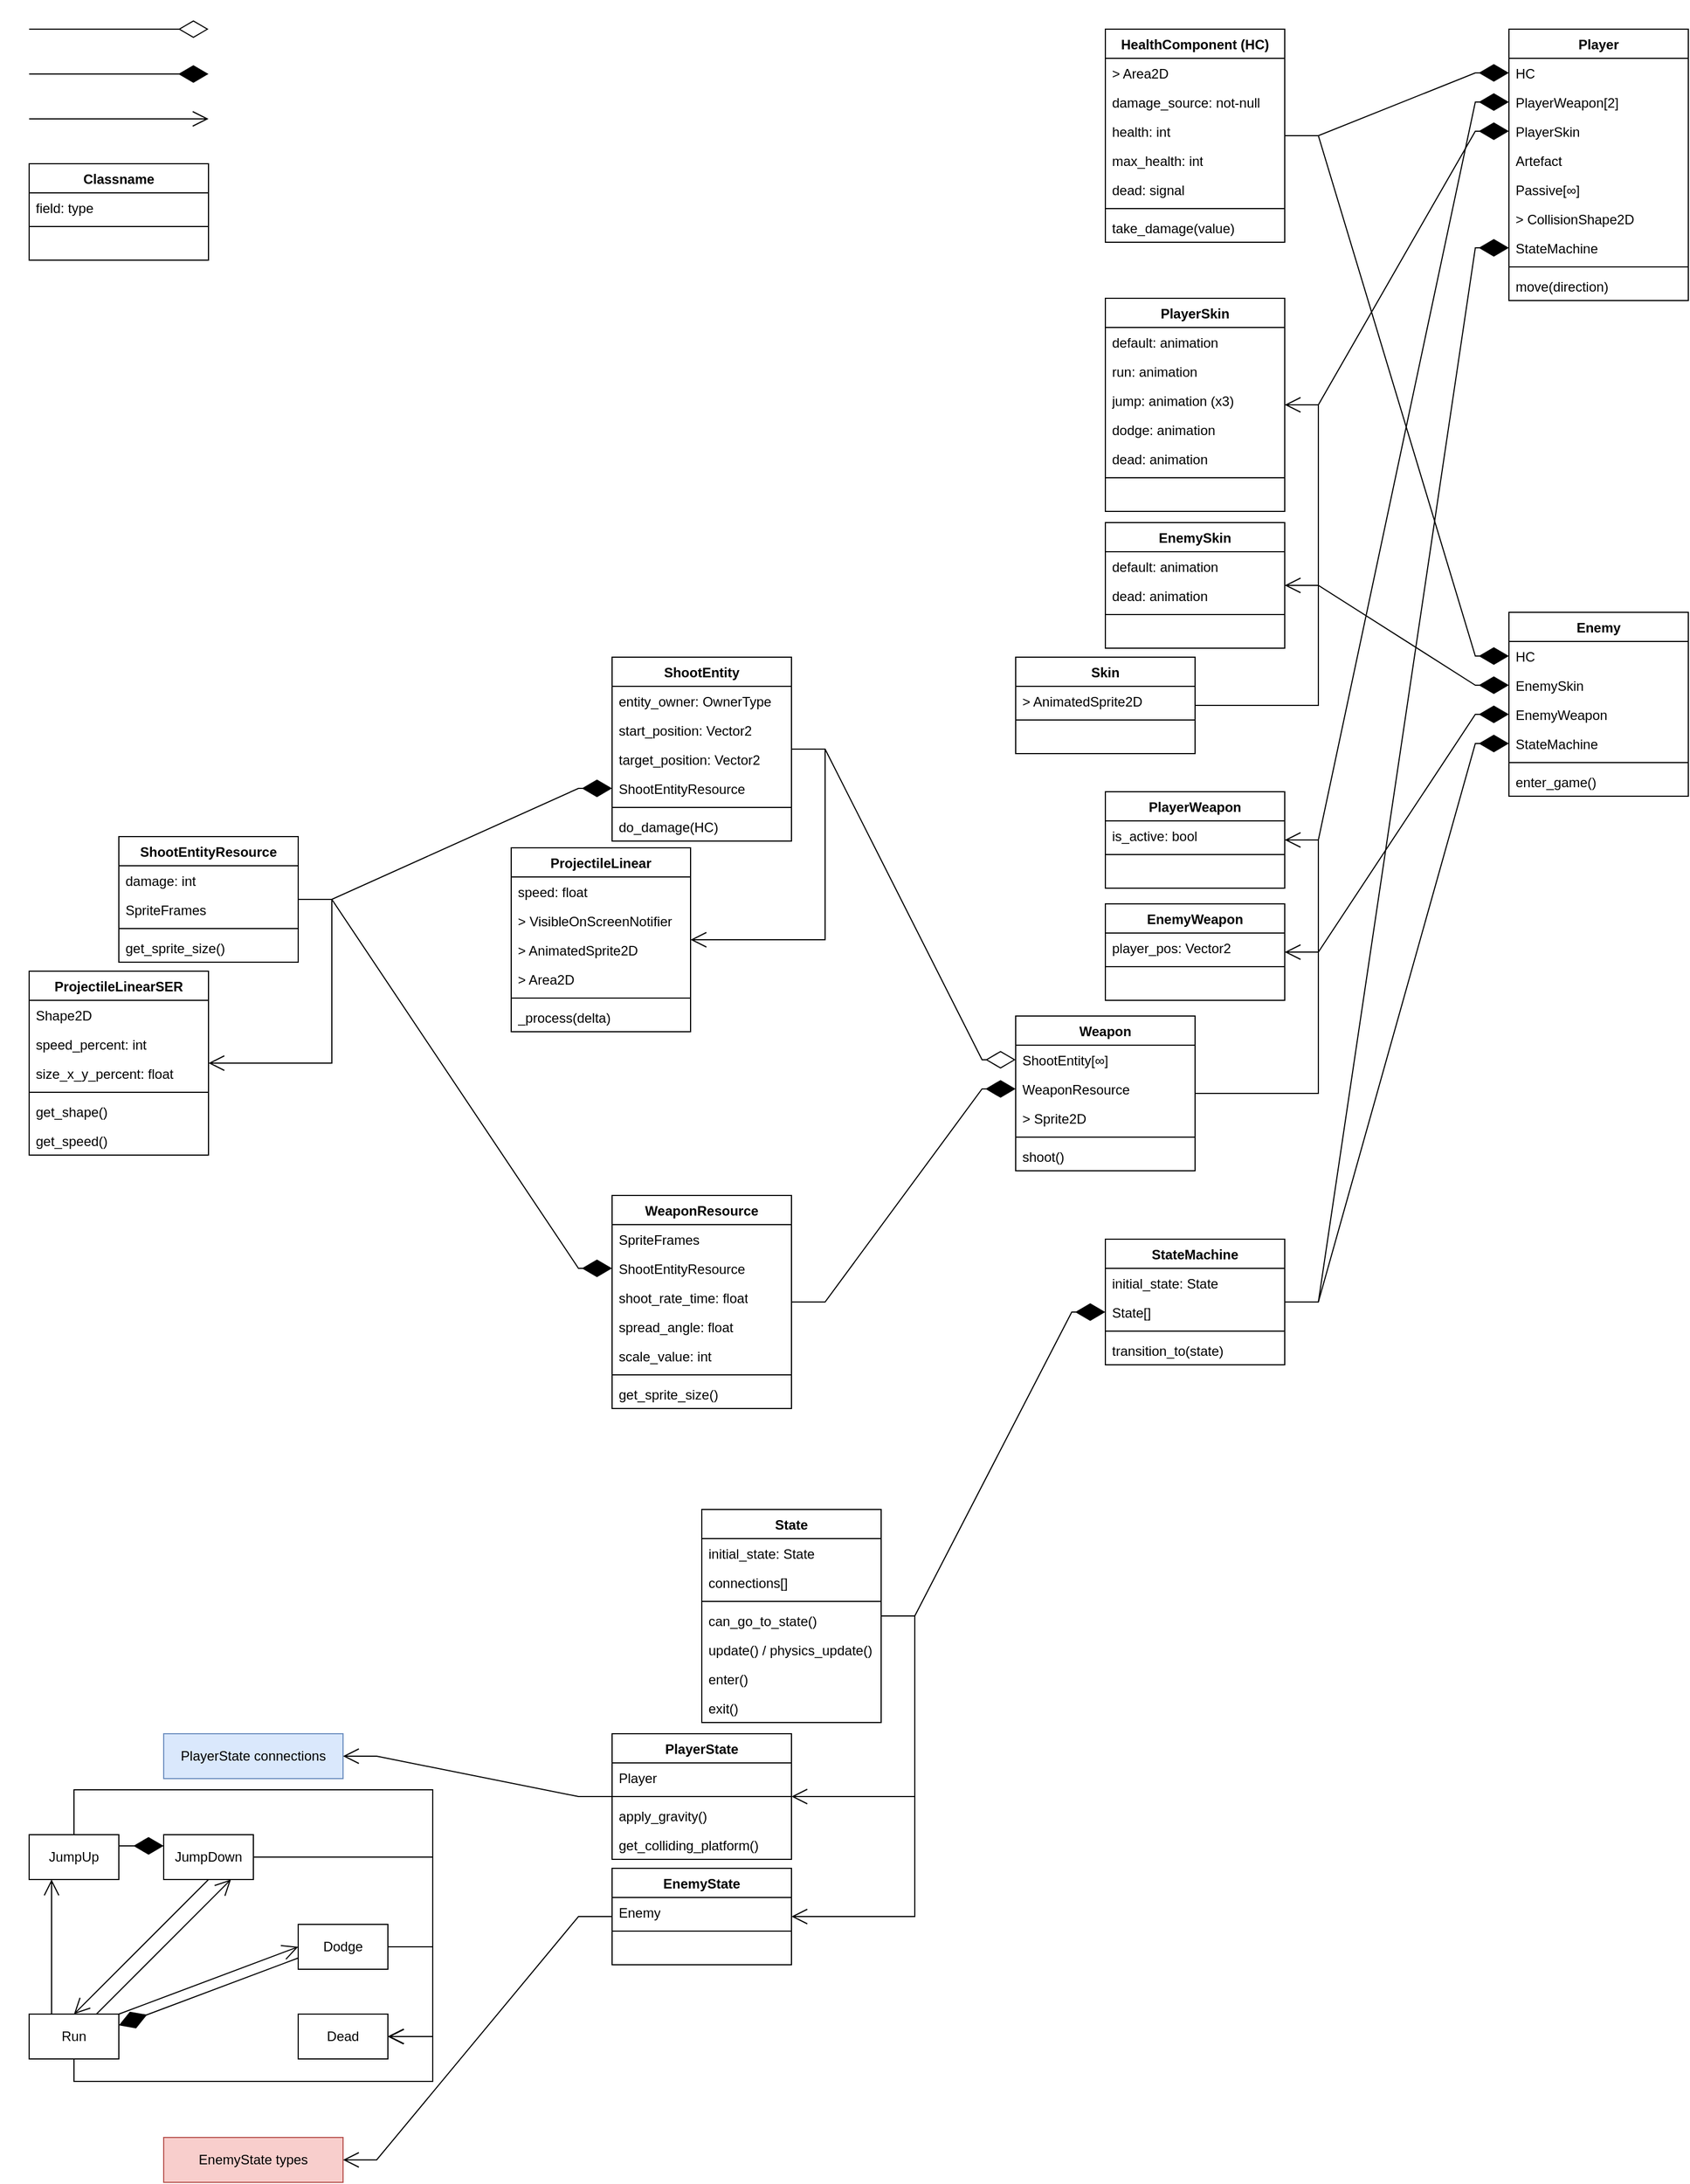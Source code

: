 <mxfile version="21.2.8" type="device">
  <diagram id="C5RBs43oDa-KdzZeNtuy" name="Page-1">
    <mxGraphModel dx="1500" dy="899" grid="1" gridSize="10" guides="1" tooltips="1" connect="1" arrows="1" fold="1" page="1" pageScale="1" pageWidth="2000" pageHeight="3000" background="none" math="0" shadow="0">
      <root>
        <mxCell id="WIyWlLk6GJQsqaUBKTNV-0" />
        <mxCell id="WIyWlLk6GJQsqaUBKTNV-1" parent="WIyWlLk6GJQsqaUBKTNV-0" />
        <mxCell id="VD52nFYe5I3vlR9p5LBa-3" value="" style="endArrow=diamondThin;endFill=0;endSize=24;html=1;rounded=0;edgeStyle=entityRelationEdgeStyle;" parent="WIyWlLk6GJQsqaUBKTNV-1" edge="1">
          <mxGeometry width="160" relative="1" as="geometry">
            <mxPoint x="40" y="40" as="sourcePoint" />
            <mxPoint x="200" y="40" as="targetPoint" />
          </mxGeometry>
        </mxCell>
        <mxCell id="VD52nFYe5I3vlR9p5LBa-4" value="" style="endArrow=diamondThin;endFill=1;endSize=24;html=1;rounded=0;edgeStyle=entityRelationEdgeStyle;" parent="WIyWlLk6GJQsqaUBKTNV-1" edge="1">
          <mxGeometry width="160" relative="1" as="geometry">
            <mxPoint x="40" y="80" as="sourcePoint" />
            <mxPoint x="200" y="80" as="targetPoint" />
          </mxGeometry>
        </mxCell>
        <mxCell id="VD52nFYe5I3vlR9p5LBa-8" value="Classname" style="swimlane;fontStyle=1;align=center;verticalAlign=top;childLayout=stackLayout;horizontal=1;startSize=26;horizontalStack=0;resizeParent=1;resizeParentMax=0;resizeLast=0;collapsible=1;marginBottom=0;whiteSpace=wrap;html=1;" parent="WIyWlLk6GJQsqaUBKTNV-1" vertex="1">
          <mxGeometry x="40" y="160" width="160" height="86" as="geometry">
            <mxRectangle x="40" y="160" width="100" height="30" as="alternateBounds" />
          </mxGeometry>
        </mxCell>
        <mxCell id="VD52nFYe5I3vlR9p5LBa-9" value="field: type" style="text;strokeColor=none;fillColor=none;align=left;verticalAlign=top;spacingLeft=4;spacingRight=4;overflow=hidden;rotatable=0;points=[[0,0.5],[1,0.5]];portConstraint=eastwest;whiteSpace=wrap;html=1;" parent="VD52nFYe5I3vlR9p5LBa-8" vertex="1">
          <mxGeometry y="26" width="160" height="26" as="geometry" />
        </mxCell>
        <mxCell id="VD52nFYe5I3vlR9p5LBa-10" value="" style="line;strokeWidth=1;fillColor=none;align=left;verticalAlign=middle;spacingTop=-1;spacingLeft=3;spacingRight=3;rotatable=0;labelPosition=right;points=[];portConstraint=eastwest;strokeColor=inherit;" parent="VD52nFYe5I3vlR9p5LBa-8" vertex="1">
          <mxGeometry y="52" width="160" height="8" as="geometry" />
        </mxCell>
        <mxCell id="VD52nFYe5I3vlR9p5LBa-11" value="&amp;nbsp;" style="text;strokeColor=none;fillColor=none;align=left;verticalAlign=top;spacingLeft=4;spacingRight=4;overflow=hidden;rotatable=0;points=[[0,0.5],[1,0.5]];portConstraint=eastwest;whiteSpace=wrap;html=1;" parent="VD52nFYe5I3vlR9p5LBa-8" vertex="1">
          <mxGeometry y="60" width="160" height="26" as="geometry" />
        </mxCell>
        <mxCell id="VD52nFYe5I3vlR9p5LBa-13" value="Weapon" style="swimlane;fontStyle=1;align=center;verticalAlign=top;childLayout=stackLayout;horizontal=1;startSize=26;horizontalStack=0;resizeParent=1;resizeParentMax=0;resizeLast=0;collapsible=1;marginBottom=0;whiteSpace=wrap;html=1;" parent="WIyWlLk6GJQsqaUBKTNV-1" vertex="1">
          <mxGeometry x="920" y="920" width="160" height="138" as="geometry">
            <mxRectangle x="40" y="160" width="100" height="30" as="alternateBounds" />
          </mxGeometry>
        </mxCell>
        <mxCell id="VD52nFYe5I3vlR9p5LBa-39" value="ShootEntity[∞]" style="text;strokeColor=none;fillColor=none;align=left;verticalAlign=top;spacingLeft=4;spacingRight=4;overflow=hidden;rotatable=0;points=[[0,0.5],[1,0.5]];portConstraint=eastwest;whiteSpace=wrap;html=1;" parent="VD52nFYe5I3vlR9p5LBa-13" vertex="1">
          <mxGeometry y="26" width="160" height="26" as="geometry" />
        </mxCell>
        <mxCell id="oSHONn_xp03-glR8O28O-10" value="WeaponResource" style="text;strokeColor=none;fillColor=none;align=left;verticalAlign=top;spacingLeft=4;spacingRight=4;overflow=hidden;rotatable=0;points=[[0,0.5],[1,0.5]];portConstraint=eastwest;whiteSpace=wrap;html=1;" parent="VD52nFYe5I3vlR9p5LBa-13" vertex="1">
          <mxGeometry y="52" width="160" height="26" as="geometry" />
        </mxCell>
        <mxCell id="oSHONn_xp03-glR8O28O-2" value="&amp;gt; Sprite2D" style="text;strokeColor=none;fillColor=none;align=left;verticalAlign=top;spacingLeft=4;spacingRight=4;overflow=hidden;rotatable=0;points=[[0,0.5],[1,0.5]];portConstraint=eastwest;whiteSpace=wrap;html=1;" parent="VD52nFYe5I3vlR9p5LBa-13" vertex="1">
          <mxGeometry y="78" width="160" height="26" as="geometry" />
        </mxCell>
        <mxCell id="VD52nFYe5I3vlR9p5LBa-15" value="" style="line;strokeWidth=1;fillColor=none;align=left;verticalAlign=middle;spacingTop=-1;spacingLeft=3;spacingRight=3;rotatable=0;labelPosition=right;points=[];portConstraint=eastwest;strokeColor=inherit;" parent="VD52nFYe5I3vlR9p5LBa-13" vertex="1">
          <mxGeometry y="104" width="160" height="8" as="geometry" />
        </mxCell>
        <mxCell id="VD52nFYe5I3vlR9p5LBa-16" value="shoot()" style="text;strokeColor=none;fillColor=none;align=left;verticalAlign=top;spacingLeft=4;spacingRight=4;overflow=hidden;rotatable=0;points=[[0,0.5],[1,0.5]];portConstraint=eastwest;whiteSpace=wrap;html=1;" parent="VD52nFYe5I3vlR9p5LBa-13" vertex="1">
          <mxGeometry y="112" width="160" height="26" as="geometry" />
        </mxCell>
        <mxCell id="VD52nFYe5I3vlR9p5LBa-17" value="Player" style="swimlane;fontStyle=1;align=center;verticalAlign=top;childLayout=stackLayout;horizontal=1;startSize=26;horizontalStack=0;resizeParent=1;resizeParentMax=0;resizeLast=0;collapsible=1;marginBottom=0;whiteSpace=wrap;html=1;" parent="WIyWlLk6GJQsqaUBKTNV-1" vertex="1">
          <mxGeometry x="1360" y="40" width="160" height="242" as="geometry">
            <mxRectangle x="40" y="160" width="100" height="30" as="alternateBounds" />
          </mxGeometry>
        </mxCell>
        <mxCell id="VD52nFYe5I3vlR9p5LBa-25" value="HC" style="text;align=left;verticalAlign=top;spacingLeft=4;spacingRight=4;overflow=hidden;rotatable=0;points=[[0,0.5],[1,0.5]];portConstraint=eastwest;" parent="VD52nFYe5I3vlR9p5LBa-17" vertex="1">
          <mxGeometry y="26" width="160" height="26" as="geometry" />
        </mxCell>
        <mxCell id="VD52nFYe5I3vlR9p5LBa-26" value="PlayerWeapon[2]" style="text;align=left;verticalAlign=top;spacingLeft=4;spacingRight=4;overflow=hidden;rotatable=0;points=[[0,0.5],[1,0.5]];portConstraint=eastwest;rounded=0;shadow=0;html=0;" parent="VD52nFYe5I3vlR9p5LBa-17" vertex="1">
          <mxGeometry y="52" width="160" height="26" as="geometry" />
        </mxCell>
        <mxCell id="VD52nFYe5I3vlR9p5LBa-40" value="PlayerSkin" style="text;align=left;verticalAlign=top;spacingLeft=4;spacingRight=4;overflow=hidden;rotatable=0;points=[[0,0.5],[1,0.5]];portConstraint=eastwest;rounded=0;shadow=0;html=0;" parent="VD52nFYe5I3vlR9p5LBa-17" vertex="1">
          <mxGeometry y="78" width="160" height="26" as="geometry" />
        </mxCell>
        <mxCell id="VD52nFYe5I3vlR9p5LBa-27" value="Artefact" style="text;align=left;verticalAlign=top;spacingLeft=4;spacingRight=4;overflow=hidden;rotatable=0;points=[[0,0.5],[1,0.5]];portConstraint=eastwest;rounded=0;shadow=0;html=0;" parent="VD52nFYe5I3vlR9p5LBa-17" vertex="1">
          <mxGeometry y="104" width="160" height="26" as="geometry" />
        </mxCell>
        <mxCell id="VD52nFYe5I3vlR9p5LBa-28" value="Passive[∞]" style="text;align=left;verticalAlign=top;spacingLeft=4;spacingRight=4;overflow=hidden;rotatable=0;points=[[0,0.5],[1,0.5]];portConstraint=eastwest;rounded=0;shadow=0;html=0;" parent="VD52nFYe5I3vlR9p5LBa-17" vertex="1">
          <mxGeometry y="130" width="160" height="26" as="geometry" />
        </mxCell>
        <mxCell id="kXJuFVU_EweGHnO-BuK2-26" value="&gt; CollisionShape2D" style="text;align=left;verticalAlign=top;spacingLeft=4;spacingRight=4;overflow=hidden;rotatable=0;points=[[0,0.5],[1,0.5]];portConstraint=eastwest;rounded=0;shadow=0;html=0;" parent="VD52nFYe5I3vlR9p5LBa-17" vertex="1">
          <mxGeometry y="156" width="160" height="26" as="geometry" />
        </mxCell>
        <mxCell id="FFvrLtfA2ml4wFldOVE6-37" value="StateMachine" style="text;align=left;verticalAlign=top;spacingLeft=4;spacingRight=4;overflow=hidden;rotatable=0;points=[[0,0.5],[1,0.5]];portConstraint=eastwest;rounded=0;shadow=0;html=0;" vertex="1" parent="VD52nFYe5I3vlR9p5LBa-17">
          <mxGeometry y="182" width="160" height="26" as="geometry" />
        </mxCell>
        <mxCell id="VD52nFYe5I3vlR9p5LBa-19" value="" style="line;strokeWidth=1;fillColor=none;align=left;verticalAlign=middle;spacingTop=-1;spacingLeft=3;spacingRight=3;rotatable=0;labelPosition=right;points=[];portConstraint=eastwest;strokeColor=inherit;" parent="VD52nFYe5I3vlR9p5LBa-17" vertex="1">
          <mxGeometry y="208" width="160" height="8" as="geometry" />
        </mxCell>
        <mxCell id="VD52nFYe5I3vlR9p5LBa-20" value="move(direction)" style="text;strokeColor=none;fillColor=none;align=left;verticalAlign=top;spacingLeft=4;spacingRight=4;overflow=hidden;rotatable=0;points=[[0,0.5],[1,0.5]];portConstraint=eastwest;whiteSpace=wrap;html=1;" parent="VD52nFYe5I3vlR9p5LBa-17" vertex="1">
          <mxGeometry y="216" width="160" height="26" as="geometry" />
        </mxCell>
        <mxCell id="VD52nFYe5I3vlR9p5LBa-32" value="HealthComponent (HC)" style="swimlane;fontStyle=1;align=center;verticalAlign=top;childLayout=stackLayout;horizontal=1;startSize=26;horizontalStack=0;resizeParent=1;resizeParentMax=0;resizeLast=0;collapsible=1;marginBottom=0;whiteSpace=wrap;html=1;" parent="WIyWlLk6GJQsqaUBKTNV-1" vertex="1">
          <mxGeometry x="1000" y="40" width="160" height="190" as="geometry">
            <mxRectangle x="40" y="160" width="100" height="30" as="alternateBounds" />
          </mxGeometry>
        </mxCell>
        <mxCell id="VD52nFYe5I3vlR9p5LBa-33" value="&amp;gt; Area2D" style="text;strokeColor=none;fillColor=none;align=left;verticalAlign=top;spacingLeft=4;spacingRight=4;overflow=hidden;rotatable=0;points=[[0,0.5],[1,0.5]];portConstraint=eastwest;whiteSpace=wrap;html=1;" parent="VD52nFYe5I3vlR9p5LBa-32" vertex="1">
          <mxGeometry y="26" width="160" height="26" as="geometry" />
        </mxCell>
        <mxCell id="VD52nFYe5I3vlR9p5LBa-41" value="damage_source: not-null" style="text;strokeColor=none;fillColor=none;align=left;verticalAlign=top;spacingLeft=4;spacingRight=4;overflow=hidden;rotatable=0;points=[[0,0.5],[1,0.5]];portConstraint=eastwest;whiteSpace=wrap;html=1;" parent="VD52nFYe5I3vlR9p5LBa-32" vertex="1">
          <mxGeometry y="52" width="160" height="26" as="geometry" />
        </mxCell>
        <mxCell id="VD52nFYe5I3vlR9p5LBa-37" value="health: int" style="text;strokeColor=none;fillColor=none;align=left;verticalAlign=top;spacingLeft=4;spacingRight=4;overflow=hidden;rotatable=0;points=[[0,0.5],[1,0.5]];portConstraint=eastwest;whiteSpace=wrap;html=1;" parent="VD52nFYe5I3vlR9p5LBa-32" vertex="1">
          <mxGeometry y="78" width="160" height="26" as="geometry" />
        </mxCell>
        <mxCell id="VD52nFYe5I3vlR9p5LBa-38" value="max_health: int" style="text;strokeColor=none;fillColor=none;align=left;verticalAlign=top;spacingLeft=4;spacingRight=4;overflow=hidden;rotatable=0;points=[[0,0.5],[1,0.5]];portConstraint=eastwest;whiteSpace=wrap;html=1;" parent="VD52nFYe5I3vlR9p5LBa-32" vertex="1">
          <mxGeometry y="104" width="160" height="26" as="geometry" />
        </mxCell>
        <mxCell id="kXJuFVU_EweGHnO-BuK2-45" value="dead: signal" style="text;strokeColor=none;fillColor=none;align=left;verticalAlign=top;spacingLeft=4;spacingRight=4;overflow=hidden;rotatable=0;points=[[0,0.5],[1,0.5]];portConstraint=eastwest;whiteSpace=wrap;html=1;" parent="VD52nFYe5I3vlR9p5LBa-32" vertex="1">
          <mxGeometry y="130" width="160" height="26" as="geometry" />
        </mxCell>
        <mxCell id="VD52nFYe5I3vlR9p5LBa-34" value="" style="line;strokeWidth=1;fillColor=none;align=left;verticalAlign=middle;spacingTop=-1;spacingLeft=3;spacingRight=3;rotatable=0;labelPosition=right;points=[];portConstraint=eastwest;strokeColor=inherit;" parent="VD52nFYe5I3vlR9p5LBa-32" vertex="1">
          <mxGeometry y="156" width="160" height="8" as="geometry" />
        </mxCell>
        <mxCell id="VD52nFYe5I3vlR9p5LBa-35" value="take_damage(value)" style="text;strokeColor=none;fillColor=none;align=left;verticalAlign=top;spacingLeft=4;spacingRight=4;overflow=hidden;rotatable=0;points=[[0,0.5],[1,0.5]];portConstraint=eastwest;whiteSpace=wrap;html=1;" parent="VD52nFYe5I3vlR9p5LBa-32" vertex="1">
          <mxGeometry y="164" width="160" height="26" as="geometry" />
        </mxCell>
        <mxCell id="VD52nFYe5I3vlR9p5LBa-43" value="Skin" style="swimlane;fontStyle=1;align=center;verticalAlign=top;childLayout=stackLayout;horizontal=1;startSize=26;horizontalStack=0;resizeParent=1;resizeParentMax=0;resizeLast=0;collapsible=1;marginBottom=0;whiteSpace=wrap;html=1;" parent="WIyWlLk6GJQsqaUBKTNV-1" vertex="1">
          <mxGeometry x="920" y="600" width="160" height="86" as="geometry">
            <mxRectangle x="40" y="160" width="100" height="30" as="alternateBounds" />
          </mxGeometry>
        </mxCell>
        <mxCell id="VD52nFYe5I3vlR9p5LBa-44" value="&amp;gt; AnimatedSprite2D" style="text;strokeColor=none;fillColor=none;align=left;verticalAlign=top;spacingLeft=4;spacingRight=4;overflow=hidden;rotatable=0;points=[[0,0.5],[1,0.5]];portConstraint=eastwest;whiteSpace=wrap;html=1;" parent="VD52nFYe5I3vlR9p5LBa-43" vertex="1">
          <mxGeometry y="26" width="160" height="26" as="geometry" />
        </mxCell>
        <mxCell id="VD52nFYe5I3vlR9p5LBa-45" value="" style="line;strokeWidth=1;fillColor=none;align=left;verticalAlign=middle;spacingTop=-1;spacingLeft=3;spacingRight=3;rotatable=0;labelPosition=right;points=[];portConstraint=eastwest;strokeColor=inherit;" parent="VD52nFYe5I3vlR9p5LBa-43" vertex="1">
          <mxGeometry y="52" width="160" height="8" as="geometry" />
        </mxCell>
        <mxCell id="VD52nFYe5I3vlR9p5LBa-46" value="&amp;nbsp;" style="text;strokeColor=none;fillColor=none;align=left;verticalAlign=top;spacingLeft=4;spacingRight=4;overflow=hidden;rotatable=0;points=[[0,0.5],[1,0.5]];portConstraint=eastwest;whiteSpace=wrap;html=1;" parent="VD52nFYe5I3vlR9p5LBa-43" vertex="1">
          <mxGeometry y="60" width="160" height="26" as="geometry" />
        </mxCell>
        <mxCell id="kXJuFVU_EweGHnO-BuK2-0" value="Enemy" style="swimlane;fontStyle=1;align=center;verticalAlign=top;childLayout=stackLayout;horizontal=1;startSize=26;horizontalStack=0;resizeParent=1;resizeParentMax=0;resizeLast=0;collapsible=1;marginBottom=0;whiteSpace=wrap;html=1;" parent="WIyWlLk6GJQsqaUBKTNV-1" vertex="1">
          <mxGeometry x="1360" y="560" width="160" height="164" as="geometry">
            <mxRectangle x="40" y="160" width="100" height="30" as="alternateBounds" />
          </mxGeometry>
        </mxCell>
        <mxCell id="kXJuFVU_EweGHnO-BuK2-1" value="HC" style="text;strokeColor=none;fillColor=none;align=left;verticalAlign=top;spacingLeft=4;spacingRight=4;overflow=hidden;rotatable=0;points=[[0,0.5],[1,0.5]];portConstraint=eastwest;whiteSpace=wrap;html=1;" parent="kXJuFVU_EweGHnO-BuK2-0" vertex="1">
          <mxGeometry y="26" width="160" height="26" as="geometry" />
        </mxCell>
        <mxCell id="kXJuFVU_EweGHnO-BuK2-48" value="EnemySkin" style="text;strokeColor=none;fillColor=none;align=left;verticalAlign=top;spacingLeft=4;spacingRight=4;overflow=hidden;rotatable=0;points=[[0,0.5],[1,0.5]];portConstraint=eastwest;whiteSpace=wrap;html=1;" parent="kXJuFVU_EweGHnO-BuK2-0" vertex="1">
          <mxGeometry y="52" width="160" height="26" as="geometry" />
        </mxCell>
        <mxCell id="kXJuFVU_EweGHnO-BuK2-70" value="EnemyWeapon" style="text;strokeColor=none;fillColor=none;align=left;verticalAlign=top;spacingLeft=4;spacingRight=4;overflow=hidden;rotatable=0;points=[[0,0.5],[1,0.5]];portConstraint=eastwest;whiteSpace=wrap;html=1;" parent="kXJuFVU_EweGHnO-BuK2-0" vertex="1">
          <mxGeometry y="78" width="160" height="26" as="geometry" />
        </mxCell>
        <mxCell id="FFvrLtfA2ml4wFldOVE6-39" value="StateMachine" style="text;strokeColor=none;fillColor=none;align=left;verticalAlign=top;spacingLeft=4;spacingRight=4;overflow=hidden;rotatable=0;points=[[0,0.5],[1,0.5]];portConstraint=eastwest;whiteSpace=wrap;html=1;" vertex="1" parent="kXJuFVU_EweGHnO-BuK2-0">
          <mxGeometry y="104" width="160" height="26" as="geometry" />
        </mxCell>
        <mxCell id="kXJuFVU_EweGHnO-BuK2-2" value="" style="line;strokeWidth=1;fillColor=none;align=left;verticalAlign=middle;spacingTop=-1;spacingLeft=3;spacingRight=3;rotatable=0;labelPosition=right;points=[];portConstraint=eastwest;strokeColor=inherit;" parent="kXJuFVU_EweGHnO-BuK2-0" vertex="1">
          <mxGeometry y="130" width="160" height="8" as="geometry" />
        </mxCell>
        <mxCell id="kXJuFVU_EweGHnO-BuK2-3" value="enter_game()" style="text;strokeColor=none;fillColor=none;align=left;verticalAlign=top;spacingLeft=4;spacingRight=4;overflow=hidden;rotatable=0;points=[[0,0.5],[1,0.5]];portConstraint=eastwest;whiteSpace=wrap;html=1;" parent="kXJuFVU_EweGHnO-BuK2-0" vertex="1">
          <mxGeometry y="138" width="160" height="26" as="geometry" />
        </mxCell>
        <mxCell id="kXJuFVU_EweGHnO-BuK2-4" value="EnemyWeapon" style="swimlane;fontStyle=1;align=center;verticalAlign=top;childLayout=stackLayout;horizontal=1;startSize=26;horizontalStack=0;resizeParent=1;resizeParentMax=0;resizeLast=0;collapsible=1;marginBottom=0;whiteSpace=wrap;html=1;" parent="WIyWlLk6GJQsqaUBKTNV-1" vertex="1">
          <mxGeometry x="1000" y="820" width="160" height="86" as="geometry">
            <mxRectangle x="40" y="160" width="100" height="30" as="alternateBounds" />
          </mxGeometry>
        </mxCell>
        <mxCell id="kXJuFVU_EweGHnO-BuK2-5" value="player_pos: Vector2" style="text;strokeColor=none;fillColor=none;align=left;verticalAlign=top;spacingLeft=4;spacingRight=4;overflow=hidden;rotatable=0;points=[[0,0.5],[1,0.5]];portConstraint=eastwest;whiteSpace=wrap;html=1;" parent="kXJuFVU_EweGHnO-BuK2-4" vertex="1">
          <mxGeometry y="26" width="160" height="26" as="geometry" />
        </mxCell>
        <mxCell id="kXJuFVU_EweGHnO-BuK2-6" value="" style="line;strokeWidth=1;fillColor=none;align=left;verticalAlign=middle;spacingTop=-1;spacingLeft=3;spacingRight=3;rotatable=0;labelPosition=right;points=[];portConstraint=eastwest;strokeColor=inherit;" parent="kXJuFVU_EweGHnO-BuK2-4" vertex="1">
          <mxGeometry y="52" width="160" height="8" as="geometry" />
        </mxCell>
        <mxCell id="kXJuFVU_EweGHnO-BuK2-7" value="&amp;nbsp;" style="text;strokeColor=none;fillColor=none;align=left;verticalAlign=top;spacingLeft=4;spacingRight=4;overflow=hidden;rotatable=0;points=[[0,0.5],[1,0.5]];portConstraint=eastwest;whiteSpace=wrap;html=1;" parent="kXJuFVU_EweGHnO-BuK2-4" vertex="1">
          <mxGeometry y="60" width="160" height="26" as="geometry" />
        </mxCell>
        <mxCell id="kXJuFVU_EweGHnO-BuK2-12" value="PlayerWeapon" style="swimlane;fontStyle=1;align=center;verticalAlign=top;childLayout=stackLayout;horizontal=1;startSize=26;horizontalStack=0;resizeParent=1;resizeParentMax=0;resizeLast=0;collapsible=1;marginBottom=0;whiteSpace=wrap;html=1;" parent="WIyWlLk6GJQsqaUBKTNV-1" vertex="1">
          <mxGeometry x="1000" y="720" width="160" height="86" as="geometry">
            <mxRectangle x="40" y="160" width="100" height="30" as="alternateBounds" />
          </mxGeometry>
        </mxCell>
        <mxCell id="kXJuFVU_EweGHnO-BuK2-13" value="is_active: bool" style="text;strokeColor=none;fillColor=none;align=left;verticalAlign=top;spacingLeft=4;spacingRight=4;overflow=hidden;rotatable=0;points=[[0,0.5],[1,0.5]];portConstraint=eastwest;whiteSpace=wrap;html=1;" parent="kXJuFVU_EweGHnO-BuK2-12" vertex="1">
          <mxGeometry y="26" width="160" height="26" as="geometry" />
        </mxCell>
        <mxCell id="kXJuFVU_EweGHnO-BuK2-14" value="" style="line;strokeWidth=1;fillColor=none;align=left;verticalAlign=middle;spacingTop=-1;spacingLeft=3;spacingRight=3;rotatable=0;labelPosition=right;points=[];portConstraint=eastwest;strokeColor=inherit;" parent="kXJuFVU_EweGHnO-BuK2-12" vertex="1">
          <mxGeometry y="52" width="160" height="8" as="geometry" />
        </mxCell>
        <mxCell id="kXJuFVU_EweGHnO-BuK2-15" value="&amp;nbsp;" style="text;strokeColor=none;fillColor=none;align=left;verticalAlign=top;spacingLeft=4;spacingRight=4;overflow=hidden;rotatable=0;points=[[0,0.5],[1,0.5]];portConstraint=eastwest;whiteSpace=wrap;html=1;" parent="kXJuFVU_EweGHnO-BuK2-12" vertex="1">
          <mxGeometry y="60" width="160" height="26" as="geometry" />
        </mxCell>
        <mxCell id="kXJuFVU_EweGHnO-BuK2-22" value="" style="endArrow=open;endFill=1;endSize=12;html=1;rounded=0;edgeStyle=entityRelationEdgeStyle;" parent="WIyWlLk6GJQsqaUBKTNV-1" edge="1">
          <mxGeometry width="160" relative="1" as="geometry">
            <mxPoint x="40" y="120" as="sourcePoint" />
            <mxPoint x="200" y="120" as="targetPoint" />
          </mxGeometry>
        </mxCell>
        <mxCell id="kXJuFVU_EweGHnO-BuK2-30" value="PlayerSkin" style="swimlane;fontStyle=1;align=center;verticalAlign=top;childLayout=stackLayout;horizontal=1;startSize=26;horizontalStack=0;resizeParent=1;resizeParentMax=0;resizeLast=0;collapsible=1;marginBottom=0;whiteSpace=wrap;html=1;" parent="WIyWlLk6GJQsqaUBKTNV-1" vertex="1">
          <mxGeometry x="1000" y="280" width="160" height="190" as="geometry">
            <mxRectangle x="720" y="560" width="100" height="30" as="alternateBounds" />
          </mxGeometry>
        </mxCell>
        <mxCell id="kXJuFVU_EweGHnO-BuK2-31" value="default: animation" style="text;strokeColor=none;fillColor=none;align=left;verticalAlign=top;spacingLeft=4;spacingRight=4;overflow=hidden;rotatable=0;points=[[0,0.5],[1,0.5]];portConstraint=eastwest;whiteSpace=wrap;html=1;" parent="kXJuFVU_EweGHnO-BuK2-30" vertex="1">
          <mxGeometry y="26" width="160" height="26" as="geometry" />
        </mxCell>
        <mxCell id="kXJuFVU_EweGHnO-BuK2-40" value="run: animation" style="text;strokeColor=none;fillColor=none;align=left;verticalAlign=top;spacingLeft=4;spacingRight=4;overflow=hidden;rotatable=0;points=[[0,0.5],[1,0.5]];portConstraint=eastwest;whiteSpace=wrap;html=1;" parent="kXJuFVU_EweGHnO-BuK2-30" vertex="1">
          <mxGeometry y="52" width="160" height="26" as="geometry" />
        </mxCell>
        <mxCell id="kXJuFVU_EweGHnO-BuK2-41" value="jump: animation (x3)" style="text;strokeColor=none;fillColor=none;align=left;verticalAlign=top;spacingLeft=4;spacingRight=4;overflow=hidden;rotatable=0;points=[[0,0.5],[1,0.5]];portConstraint=eastwest;whiteSpace=wrap;html=1;" parent="kXJuFVU_EweGHnO-BuK2-30" vertex="1">
          <mxGeometry y="78" width="160" height="26" as="geometry" />
        </mxCell>
        <mxCell id="kXJuFVU_EweGHnO-BuK2-42" value="dodge: animation" style="text;strokeColor=none;fillColor=none;align=left;verticalAlign=top;spacingLeft=4;spacingRight=4;overflow=hidden;rotatable=0;points=[[0,0.5],[1,0.5]];portConstraint=eastwest;whiteSpace=wrap;html=1;" parent="kXJuFVU_EweGHnO-BuK2-30" vertex="1">
          <mxGeometry y="104" width="160" height="26" as="geometry" />
        </mxCell>
        <mxCell id="kXJuFVU_EweGHnO-BuK2-43" value="dead: animation" style="text;strokeColor=none;fillColor=none;align=left;verticalAlign=top;spacingLeft=4;spacingRight=4;overflow=hidden;rotatable=0;points=[[0,0.5],[1,0.5]];portConstraint=eastwest;whiteSpace=wrap;html=1;" parent="kXJuFVU_EweGHnO-BuK2-30" vertex="1">
          <mxGeometry y="130" width="160" height="26" as="geometry" />
        </mxCell>
        <mxCell id="kXJuFVU_EweGHnO-BuK2-32" value="" style="line;strokeWidth=1;fillColor=none;align=left;verticalAlign=middle;spacingTop=-1;spacingLeft=3;spacingRight=3;rotatable=0;labelPosition=right;points=[];portConstraint=eastwest;strokeColor=inherit;" parent="kXJuFVU_EweGHnO-BuK2-30" vertex="1">
          <mxGeometry y="156" width="160" height="8" as="geometry" />
        </mxCell>
        <mxCell id="kXJuFVU_EweGHnO-BuK2-33" value="&amp;nbsp;" style="text;strokeColor=none;fillColor=none;align=left;verticalAlign=top;spacingLeft=4;spacingRight=4;overflow=hidden;rotatable=0;points=[[0,0.5],[1,0.5]];portConstraint=eastwest;whiteSpace=wrap;html=1;" parent="kXJuFVU_EweGHnO-BuK2-30" vertex="1">
          <mxGeometry y="164" width="160" height="26" as="geometry" />
        </mxCell>
        <mxCell id="kXJuFVU_EweGHnO-BuK2-36" value="EnemySkin" style="swimlane;fontStyle=1;align=center;verticalAlign=top;childLayout=stackLayout;horizontal=1;startSize=26;horizontalStack=0;resizeParent=1;resizeParentMax=0;resizeLast=0;collapsible=1;marginBottom=0;whiteSpace=wrap;html=1;" parent="WIyWlLk6GJQsqaUBKTNV-1" vertex="1">
          <mxGeometry x="1000" y="480" width="160" height="112" as="geometry">
            <mxRectangle x="40" y="160" width="100" height="30" as="alternateBounds" />
          </mxGeometry>
        </mxCell>
        <mxCell id="kXJuFVU_EweGHnO-BuK2-37" value="default: animation" style="text;strokeColor=none;fillColor=none;align=left;verticalAlign=top;spacingLeft=4;spacingRight=4;overflow=hidden;rotatable=0;points=[[0,0.5],[1,0.5]];portConstraint=eastwest;whiteSpace=wrap;html=1;" parent="kXJuFVU_EweGHnO-BuK2-36" vertex="1">
          <mxGeometry y="26" width="160" height="26" as="geometry" />
        </mxCell>
        <mxCell id="kXJuFVU_EweGHnO-BuK2-44" value="dead: animation" style="text;strokeColor=none;fillColor=none;align=left;verticalAlign=top;spacingLeft=4;spacingRight=4;overflow=hidden;rotatable=0;points=[[0,0.5],[1,0.5]];portConstraint=eastwest;whiteSpace=wrap;html=1;" parent="kXJuFVU_EweGHnO-BuK2-36" vertex="1">
          <mxGeometry y="52" width="160" height="26" as="geometry" />
        </mxCell>
        <mxCell id="kXJuFVU_EweGHnO-BuK2-38" value="" style="line;strokeWidth=1;fillColor=none;align=left;verticalAlign=middle;spacingTop=-1;spacingLeft=3;spacingRight=3;rotatable=0;labelPosition=right;points=[];portConstraint=eastwest;strokeColor=inherit;" parent="kXJuFVU_EweGHnO-BuK2-36" vertex="1">
          <mxGeometry y="78" width="160" height="8" as="geometry" />
        </mxCell>
        <mxCell id="kXJuFVU_EweGHnO-BuK2-39" value="&amp;nbsp;" style="text;strokeColor=none;fillColor=none;align=left;verticalAlign=top;spacingLeft=4;spacingRight=4;overflow=hidden;rotatable=0;points=[[0,0.5],[1,0.5]];portConstraint=eastwest;whiteSpace=wrap;html=1;" parent="kXJuFVU_EweGHnO-BuK2-36" vertex="1">
          <mxGeometry y="86" width="160" height="26" as="geometry" />
        </mxCell>
        <mxCell id="kXJuFVU_EweGHnO-BuK2-53" value="" style="endArrow=diamondThin;endFill=1;endSize=24;html=1;rounded=0;edgeStyle=entityRelationEdgeStyle;" parent="WIyWlLk6GJQsqaUBKTNV-1" source="VD52nFYe5I3vlR9p5LBa-32" target="VD52nFYe5I3vlR9p5LBa-25" edge="1">
          <mxGeometry width="160" relative="1" as="geometry">
            <mxPoint x="1200" y="310" as="sourcePoint" />
            <mxPoint x="1360" y="310" as="targetPoint" />
          </mxGeometry>
        </mxCell>
        <mxCell id="kXJuFVU_EweGHnO-BuK2-54" value="" style="endArrow=diamondThin;endFill=1;endSize=24;html=1;rounded=0;edgeStyle=entityRelationEdgeStyle;" parent="WIyWlLk6GJQsqaUBKTNV-1" source="kXJuFVU_EweGHnO-BuK2-30" target="VD52nFYe5I3vlR9p5LBa-40" edge="1">
          <mxGeometry width="160" relative="1" as="geometry">
            <mxPoint x="1230" y="290" as="sourcePoint" />
            <mxPoint x="1390" y="290" as="targetPoint" />
          </mxGeometry>
        </mxCell>
        <mxCell id="kXJuFVU_EweGHnO-BuK2-55" value="" style="endArrow=open;endFill=1;endSize=12;html=1;rounded=0;edgeStyle=entityRelationEdgeStyle;" parent="WIyWlLk6GJQsqaUBKTNV-1" source="VD52nFYe5I3vlR9p5LBa-43" target="kXJuFVU_EweGHnO-BuK2-36" edge="1">
          <mxGeometry width="160" relative="1" as="geometry">
            <mxPoint x="1240" y="912" as="sourcePoint" />
            <mxPoint x="1400" y="912" as="targetPoint" />
          </mxGeometry>
        </mxCell>
        <mxCell id="kXJuFVU_EweGHnO-BuK2-56" value="" style="endArrow=open;endFill=1;endSize=12;html=1;rounded=0;edgeStyle=entityRelationEdgeStyle;" parent="WIyWlLk6GJQsqaUBKTNV-1" source="VD52nFYe5I3vlR9p5LBa-43" target="kXJuFVU_EweGHnO-BuK2-30" edge="1">
          <mxGeometry width="160" relative="1" as="geometry">
            <mxPoint x="1440" y="350" as="sourcePoint" />
            <mxPoint x="1600" y="350" as="targetPoint" />
          </mxGeometry>
        </mxCell>
        <mxCell id="kXJuFVU_EweGHnO-BuK2-67" value="" style="endArrow=open;endFill=1;endSize=12;html=1;rounded=0;edgeStyle=entityRelationEdgeStyle;" parent="WIyWlLk6GJQsqaUBKTNV-1" source="VD52nFYe5I3vlR9p5LBa-13" target="kXJuFVU_EweGHnO-BuK2-12" edge="1">
          <mxGeometry width="160" relative="1" as="geometry">
            <mxPoint x="1190" y="870" as="sourcePoint" />
            <mxPoint x="1350" y="870" as="targetPoint" />
          </mxGeometry>
        </mxCell>
        <mxCell id="kXJuFVU_EweGHnO-BuK2-68" value="" style="endArrow=open;endFill=1;endSize=12;html=1;rounded=0;edgeStyle=entityRelationEdgeStyle;" parent="WIyWlLk6GJQsqaUBKTNV-1" source="VD52nFYe5I3vlR9p5LBa-13" target="kXJuFVU_EweGHnO-BuK2-4" edge="1">
          <mxGeometry width="160" relative="1" as="geometry">
            <mxPoint x="1230" y="1030" as="sourcePoint" />
            <mxPoint x="1390" y="1030" as="targetPoint" />
          </mxGeometry>
        </mxCell>
        <mxCell id="kXJuFVU_EweGHnO-BuK2-69" value="" style="endArrow=diamondThin;endFill=1;endSize=24;html=1;rounded=0;edgeStyle=entityRelationEdgeStyle;" parent="WIyWlLk6GJQsqaUBKTNV-1" source="kXJuFVU_EweGHnO-BuK2-12" target="VD52nFYe5I3vlR9p5LBa-26" edge="1">
          <mxGeometry width="160" relative="1" as="geometry">
            <mxPoint x="1440" y="615.09" as="sourcePoint" />
            <mxPoint x="1600" y="615.09" as="targetPoint" />
          </mxGeometry>
        </mxCell>
        <mxCell id="kXJuFVU_EweGHnO-BuK2-71" value="" style="endArrow=diamondThin;endFill=1;endSize=24;html=1;rounded=0;edgeStyle=entityRelationEdgeStyle;" parent="WIyWlLk6GJQsqaUBKTNV-1" source="kXJuFVU_EweGHnO-BuK2-4" target="kXJuFVU_EweGHnO-BuK2-70" edge="1">
          <mxGeometry width="160" relative="1" as="geometry">
            <mxPoint x="1680" y="900" as="sourcePoint" />
            <mxPoint x="1840" y="900" as="targetPoint" />
          </mxGeometry>
        </mxCell>
        <mxCell id="N8sAntu9Kxes0IaL37B0-0" value="ShootEntity" style="swimlane;fontStyle=1;align=center;verticalAlign=top;childLayout=stackLayout;horizontal=1;startSize=26;horizontalStack=0;resizeParent=1;resizeParentMax=0;resizeLast=0;collapsible=1;marginBottom=0;whiteSpace=wrap;html=1;" parent="WIyWlLk6GJQsqaUBKTNV-1" vertex="1">
          <mxGeometry x="560" y="600" width="160" height="164" as="geometry">
            <mxRectangle x="40" y="160" width="100" height="30" as="alternateBounds" />
          </mxGeometry>
        </mxCell>
        <mxCell id="N8sAntu9Kxes0IaL37B0-1" value="entity_owner: OwnerType" style="text;strokeColor=none;fillColor=none;align=left;verticalAlign=top;spacingLeft=4;spacingRight=4;overflow=hidden;rotatable=0;points=[[0,0.5],[1,0.5]];portConstraint=eastwest;whiteSpace=wrap;html=1;" parent="N8sAntu9Kxes0IaL37B0-0" vertex="1">
          <mxGeometry y="26" width="160" height="26" as="geometry" />
        </mxCell>
        <mxCell id="N8sAntu9Kxes0IaL37B0-4" value="start_position: Vector2" style="text;strokeColor=none;fillColor=none;align=left;verticalAlign=top;spacingLeft=4;spacingRight=4;overflow=hidden;rotatable=0;points=[[0,0.5],[1,0.5]];portConstraint=eastwest;whiteSpace=wrap;html=1;" parent="N8sAntu9Kxes0IaL37B0-0" vertex="1">
          <mxGeometry y="52" width="160" height="26" as="geometry" />
        </mxCell>
        <mxCell id="N8sAntu9Kxes0IaL37B0-5" value="target_position: Vector2" style="text;strokeColor=none;fillColor=none;align=left;verticalAlign=top;spacingLeft=4;spacingRight=4;overflow=hidden;rotatable=0;points=[[0,0.5],[1,0.5]];portConstraint=eastwest;whiteSpace=wrap;html=1;" parent="N8sAntu9Kxes0IaL37B0-0" vertex="1">
          <mxGeometry y="78" width="160" height="26" as="geometry" />
        </mxCell>
        <mxCell id="N8sAntu9Kxes0IaL37B0-6" value="ShootEntityResource" style="text;strokeColor=none;fillColor=none;align=left;verticalAlign=top;spacingLeft=4;spacingRight=4;overflow=hidden;rotatable=0;points=[[0,0.5],[1,0.5]];portConstraint=eastwest;whiteSpace=wrap;html=1;" parent="N8sAntu9Kxes0IaL37B0-0" vertex="1">
          <mxGeometry y="104" width="160" height="26" as="geometry" />
        </mxCell>
        <mxCell id="N8sAntu9Kxes0IaL37B0-2" value="" style="line;strokeWidth=1;fillColor=none;align=left;verticalAlign=middle;spacingTop=-1;spacingLeft=3;spacingRight=3;rotatable=0;labelPosition=right;points=[];portConstraint=eastwest;strokeColor=inherit;" parent="N8sAntu9Kxes0IaL37B0-0" vertex="1">
          <mxGeometry y="130" width="160" height="8" as="geometry" />
        </mxCell>
        <mxCell id="N8sAntu9Kxes0IaL37B0-3" value="do_damage(HC)" style="text;strokeColor=none;fillColor=none;align=left;verticalAlign=top;spacingLeft=4;spacingRight=4;overflow=hidden;rotatable=0;points=[[0,0.5],[1,0.5]];portConstraint=eastwest;whiteSpace=wrap;html=1;" parent="N8sAntu9Kxes0IaL37B0-0" vertex="1">
          <mxGeometry y="138" width="160" height="26" as="geometry" />
        </mxCell>
        <mxCell id="N8sAntu9Kxes0IaL37B0-15" value="" style="endArrow=diamondThin;endFill=1;endSize=24;html=1;rounded=0;edgeStyle=entityRelationEdgeStyle;" parent="WIyWlLk6GJQsqaUBKTNV-1" source="VD52nFYe5I3vlR9p5LBa-32" target="kXJuFVU_EweGHnO-BuK2-1" edge="1">
          <mxGeometry width="160" relative="1" as="geometry">
            <mxPoint x="1170" y="145" as="sourcePoint" />
            <mxPoint x="1370" y="89" as="targetPoint" />
          </mxGeometry>
        </mxCell>
        <mxCell id="N8sAntu9Kxes0IaL37B0-16" value="" style="endArrow=diamondThin;endFill=1;endSize=24;html=1;rounded=0;edgeStyle=entityRelationEdgeStyle;" parent="WIyWlLk6GJQsqaUBKTNV-1" source="kXJuFVU_EweGHnO-BuK2-36" target="kXJuFVU_EweGHnO-BuK2-48" edge="1">
          <mxGeometry width="160" relative="1" as="geometry">
            <mxPoint x="1170" y="145" as="sourcePoint" />
            <mxPoint x="1370" y="369" as="targetPoint" />
          </mxGeometry>
        </mxCell>
        <mxCell id="N8sAntu9Kxes0IaL37B0-18" value="ProjectileLinear" style="swimlane;fontStyle=1;align=center;verticalAlign=top;childLayout=stackLayout;horizontal=1;startSize=26;horizontalStack=0;resizeParent=1;resizeParentMax=0;resizeLast=0;collapsible=1;marginBottom=0;whiteSpace=wrap;html=1;" parent="WIyWlLk6GJQsqaUBKTNV-1" vertex="1">
          <mxGeometry x="470" y="770" width="160" height="164" as="geometry">
            <mxRectangle x="40" y="160" width="100" height="30" as="alternateBounds" />
          </mxGeometry>
        </mxCell>
        <mxCell id="N8sAntu9Kxes0IaL37B0-19" value="speed: float" style="text;strokeColor=none;fillColor=none;align=left;verticalAlign=top;spacingLeft=4;spacingRight=4;overflow=hidden;rotatable=0;points=[[0,0.5],[1,0.5]];portConstraint=eastwest;whiteSpace=wrap;html=1;" parent="N8sAntu9Kxes0IaL37B0-18" vertex="1">
          <mxGeometry y="26" width="160" height="26" as="geometry" />
        </mxCell>
        <mxCell id="N8sAntu9Kxes0IaL37B0-24" value="&amp;gt; VisibleOnScreenNotifier" style="text;strokeColor=none;fillColor=none;align=left;verticalAlign=top;spacingLeft=4;spacingRight=4;overflow=hidden;rotatable=0;points=[[0,0.5],[1,0.5]];portConstraint=eastwest;whiteSpace=wrap;html=1;" parent="N8sAntu9Kxes0IaL37B0-18" vertex="1">
          <mxGeometry y="52" width="160" height="26" as="geometry" />
        </mxCell>
        <mxCell id="qw3W-J6uVzcTqmUlA8zc-1" value="&amp;gt; AnimatedSprite2D" style="text;strokeColor=none;fillColor=none;align=left;verticalAlign=top;spacingLeft=4;spacingRight=4;overflow=hidden;rotatable=0;points=[[0,0.5],[1,0.5]];portConstraint=eastwest;whiteSpace=wrap;html=1;" parent="N8sAntu9Kxes0IaL37B0-18" vertex="1">
          <mxGeometry y="78" width="160" height="26" as="geometry" />
        </mxCell>
        <mxCell id="qw3W-J6uVzcTqmUlA8zc-2" value="&amp;gt; Area2D" style="text;strokeColor=none;fillColor=none;align=left;verticalAlign=top;spacingLeft=4;spacingRight=4;overflow=hidden;rotatable=0;points=[[0,0.5],[1,0.5]];portConstraint=eastwest;whiteSpace=wrap;html=1;" parent="N8sAntu9Kxes0IaL37B0-18" vertex="1">
          <mxGeometry y="104" width="160" height="26" as="geometry" />
        </mxCell>
        <mxCell id="N8sAntu9Kxes0IaL37B0-22" value="" style="line;strokeWidth=1;fillColor=none;align=left;verticalAlign=middle;spacingTop=-1;spacingLeft=3;spacingRight=3;rotatable=0;labelPosition=right;points=[];portConstraint=eastwest;strokeColor=inherit;" parent="N8sAntu9Kxes0IaL37B0-18" vertex="1">
          <mxGeometry y="130" width="160" height="8" as="geometry" />
        </mxCell>
        <mxCell id="N8sAntu9Kxes0IaL37B0-23" value="_process(delta)" style="text;strokeColor=none;fillColor=none;align=left;verticalAlign=top;spacingLeft=4;spacingRight=4;overflow=hidden;rotatable=0;points=[[0,0.5],[1,0.5]];portConstraint=eastwest;whiteSpace=wrap;html=1;" parent="N8sAntu9Kxes0IaL37B0-18" vertex="1">
          <mxGeometry y="138" width="160" height="26" as="geometry" />
        </mxCell>
        <mxCell id="N8sAntu9Kxes0IaL37B0-26" value="" style="endArrow=open;endFill=1;endSize=12;html=1;rounded=0;edgeStyle=entityRelationEdgeStyle;" parent="WIyWlLk6GJQsqaUBKTNV-1" source="N8sAntu9Kxes0IaL37B0-0" target="N8sAntu9Kxes0IaL37B0-18" edge="1">
          <mxGeometry width="160" relative="1" as="geometry">
            <mxPoint x="640" y="826" as="sourcePoint" />
            <mxPoint x="680" y="840" as="targetPoint" />
          </mxGeometry>
        </mxCell>
        <mxCell id="oSHONn_xp03-glR8O28O-1" value="" style="endArrow=diamondThin;endFill=0;endSize=24;html=1;rounded=0;edgeStyle=entityRelationEdgeStyle;" parent="WIyWlLk6GJQsqaUBKTNV-1" source="N8sAntu9Kxes0IaL37B0-0" target="VD52nFYe5I3vlR9p5LBa-39" edge="1">
          <mxGeometry width="160" relative="1" as="geometry">
            <mxPoint x="420" y="535.41" as="sourcePoint" />
            <mxPoint x="580" y="535.41" as="targetPoint" />
          </mxGeometry>
        </mxCell>
        <mxCell id="oSHONn_xp03-glR8O28O-4" value="WeaponResource" style="swimlane;fontStyle=1;align=center;verticalAlign=top;childLayout=stackLayout;horizontal=1;startSize=26;horizontalStack=0;resizeParent=1;resizeParentMax=0;resizeLast=0;collapsible=1;marginBottom=0;whiteSpace=wrap;html=1;" parent="WIyWlLk6GJQsqaUBKTNV-1" vertex="1">
          <mxGeometry x="560" y="1080" width="160" height="190" as="geometry">
            <mxRectangle x="40" y="160" width="100" height="30" as="alternateBounds" />
          </mxGeometry>
        </mxCell>
        <mxCell id="oSHONn_xp03-glR8O28O-9" value="SpriteFrames" style="text;strokeColor=none;fillColor=none;align=left;verticalAlign=top;spacingLeft=4;spacingRight=4;overflow=hidden;rotatable=0;points=[[0,0.5],[1,0.5]];portConstraint=eastwest;whiteSpace=wrap;html=1;" parent="oSHONn_xp03-glR8O28O-4" vertex="1">
          <mxGeometry y="26" width="160" height="26" as="geometry" />
        </mxCell>
        <mxCell id="oSHONn_xp03-glR8O28O-8" value="ShootEntityResource" style="text;strokeColor=none;fillColor=none;align=left;verticalAlign=top;spacingLeft=4;spacingRight=4;overflow=hidden;rotatable=0;points=[[0,0.5],[1,0.5]];portConstraint=eastwest;whiteSpace=wrap;html=1;" parent="oSHONn_xp03-glR8O28O-4" vertex="1">
          <mxGeometry y="52" width="160" height="26" as="geometry" />
        </mxCell>
        <mxCell id="oSHONn_xp03-glR8O28O-20" value="shoot_rate_time: float" style="text;strokeColor=none;fillColor=none;align=left;verticalAlign=top;spacingLeft=4;spacingRight=4;overflow=hidden;rotatable=0;points=[[0,0.5],[1,0.5]];portConstraint=eastwest;whiteSpace=wrap;html=1;" parent="oSHONn_xp03-glR8O28O-4" vertex="1">
          <mxGeometry y="78" width="160" height="26" as="geometry" />
        </mxCell>
        <mxCell id="kXJuFVU_EweGHnO-BuK2-25" value="spread_angle: float" style="text;strokeColor=none;fillColor=none;align=left;verticalAlign=top;spacingLeft=4;spacingRight=4;overflow=hidden;rotatable=0;points=[[0,0.5],[1,0.5]];portConstraint=eastwest;whiteSpace=wrap;html=1;" parent="oSHONn_xp03-glR8O28O-4" vertex="1">
          <mxGeometry y="104" width="160" height="26" as="geometry" />
        </mxCell>
        <mxCell id="ANdmVtWdvnO08UkySI39-5" value="scale_value: int" style="text;strokeColor=none;fillColor=none;align=left;verticalAlign=top;spacingLeft=4;spacingRight=4;overflow=hidden;rotatable=0;points=[[0,0.5],[1,0.5]];portConstraint=eastwest;whiteSpace=wrap;html=1;" parent="oSHONn_xp03-glR8O28O-4" vertex="1">
          <mxGeometry y="130" width="160" height="26" as="geometry" />
        </mxCell>
        <mxCell id="oSHONn_xp03-glR8O28O-6" value="" style="line;strokeWidth=1;fillColor=none;align=left;verticalAlign=middle;spacingTop=-1;spacingLeft=3;spacingRight=3;rotatable=0;labelPosition=right;points=[];portConstraint=eastwest;strokeColor=inherit;" parent="oSHONn_xp03-glR8O28O-4" vertex="1">
          <mxGeometry y="156" width="160" height="8" as="geometry" />
        </mxCell>
        <mxCell id="oSHONn_xp03-glR8O28O-7" value="get_sprite_size()" style="text;strokeColor=none;fillColor=none;align=left;verticalAlign=top;spacingLeft=4;spacingRight=4;overflow=hidden;rotatable=0;points=[[0,0.5],[1,0.5]];portConstraint=eastwest;whiteSpace=wrap;html=1;" parent="oSHONn_xp03-glR8O28O-4" vertex="1">
          <mxGeometry y="164" width="160" height="26" as="geometry" />
        </mxCell>
        <mxCell id="oSHONn_xp03-glR8O28O-11" value="" style="endArrow=diamondThin;endFill=1;endSize=24;html=1;rounded=0;edgeStyle=entityRelationEdgeStyle;" parent="WIyWlLk6GJQsqaUBKTNV-1" source="oSHONn_xp03-glR8O28O-4" target="oSHONn_xp03-glR8O28O-10" edge="1">
          <mxGeometry width="160" relative="1" as="geometry">
            <mxPoint x="950" y="1250" as="sourcePoint" />
            <mxPoint x="1030" y="1270" as="targetPoint" />
          </mxGeometry>
        </mxCell>
        <mxCell id="oSHONn_xp03-glR8O28O-12" value="ShootEntityResource" style="swimlane;fontStyle=1;align=center;verticalAlign=top;childLayout=stackLayout;horizontal=1;startSize=26;horizontalStack=0;resizeParent=1;resizeParentMax=0;resizeLast=0;collapsible=1;marginBottom=0;whiteSpace=wrap;html=1;" parent="WIyWlLk6GJQsqaUBKTNV-1" vertex="1">
          <mxGeometry x="120" y="760" width="160" height="112" as="geometry">
            <mxRectangle x="40" y="160" width="100" height="30" as="alternateBounds" />
          </mxGeometry>
        </mxCell>
        <mxCell id="ANdmVtWdvnO08UkySI39-2" value="damage: int" style="text;strokeColor=none;fillColor=none;align=left;verticalAlign=top;spacingLeft=4;spacingRight=4;overflow=hidden;rotatable=0;points=[[0,0.5],[1,0.5]];portConstraint=eastwest;whiteSpace=wrap;html=1;" parent="oSHONn_xp03-glR8O28O-12" vertex="1">
          <mxGeometry y="26" width="160" height="26" as="geometry" />
        </mxCell>
        <mxCell id="oSHONn_xp03-glR8O28O-13" value="SpriteFrames" style="text;strokeColor=none;fillColor=none;align=left;verticalAlign=top;spacingLeft=4;spacingRight=4;overflow=hidden;rotatable=0;points=[[0,0.5],[1,0.5]];portConstraint=eastwest;whiteSpace=wrap;html=1;" parent="oSHONn_xp03-glR8O28O-12" vertex="1">
          <mxGeometry y="52" width="160" height="26" as="geometry" />
        </mxCell>
        <mxCell id="oSHONn_xp03-glR8O28O-18" value="" style="line;strokeWidth=1;fillColor=none;align=left;verticalAlign=middle;spacingTop=-1;spacingLeft=3;spacingRight=3;rotatable=0;labelPosition=right;points=[];portConstraint=eastwest;strokeColor=inherit;" parent="oSHONn_xp03-glR8O28O-12" vertex="1">
          <mxGeometry y="78" width="160" height="8" as="geometry" />
        </mxCell>
        <mxCell id="oSHONn_xp03-glR8O28O-19" value="get_sprite_size()" style="text;strokeColor=none;fillColor=none;align=left;verticalAlign=top;spacingLeft=4;spacingRight=4;overflow=hidden;rotatable=0;points=[[0,0.5],[1,0.5]];portConstraint=eastwest;whiteSpace=wrap;html=1;" parent="oSHONn_xp03-glR8O28O-12" vertex="1">
          <mxGeometry y="86" width="160" height="26" as="geometry" />
        </mxCell>
        <mxCell id="iMyqDfKPMpWEpaTuACJC-0" value="ProjectileLinearSER" style="swimlane;fontStyle=1;align=center;verticalAlign=top;childLayout=stackLayout;horizontal=1;startSize=26;horizontalStack=0;resizeParent=1;resizeParentMax=0;resizeLast=0;collapsible=1;marginBottom=0;whiteSpace=wrap;html=1;" parent="WIyWlLk6GJQsqaUBKTNV-1" vertex="1">
          <mxGeometry x="40" y="880" width="160" height="164" as="geometry">
            <mxRectangle x="40" y="160" width="100" height="30" as="alternateBounds" />
          </mxGeometry>
        </mxCell>
        <mxCell id="ANdmVtWdvnO08UkySI39-3" value="Shape2D" style="text;strokeColor=none;fillColor=none;align=left;verticalAlign=top;spacingLeft=4;spacingRight=4;overflow=hidden;rotatable=0;points=[[0,0.5],[1,0.5]];portConstraint=eastwest;whiteSpace=wrap;html=1;" parent="iMyqDfKPMpWEpaTuACJC-0" vertex="1">
          <mxGeometry y="26" width="160" height="26" as="geometry" />
        </mxCell>
        <mxCell id="iMyqDfKPMpWEpaTuACJC-5" value="speed_percent: int" style="text;strokeColor=none;fillColor=none;align=left;verticalAlign=top;spacingLeft=4;spacingRight=4;overflow=hidden;rotatable=0;points=[[0,0.5],[1,0.5]];portConstraint=eastwest;whiteSpace=wrap;html=1;" parent="iMyqDfKPMpWEpaTuACJC-0" vertex="1">
          <mxGeometry y="52" width="160" height="26" as="geometry" />
        </mxCell>
        <mxCell id="iMyqDfKPMpWEpaTuACJC-4" value="size_x_y_percent: float" style="text;strokeColor=none;fillColor=none;align=left;verticalAlign=top;spacingLeft=4;spacingRight=4;overflow=hidden;rotatable=0;points=[[0,0.5],[1,0.5]];portConstraint=eastwest;whiteSpace=wrap;html=1;" parent="iMyqDfKPMpWEpaTuACJC-0" vertex="1">
          <mxGeometry y="78" width="160" height="26" as="geometry" />
        </mxCell>
        <mxCell id="iMyqDfKPMpWEpaTuACJC-2" value="" style="line;strokeWidth=1;fillColor=none;align=left;verticalAlign=middle;spacingTop=-1;spacingLeft=3;spacingRight=3;rotatable=0;labelPosition=right;points=[];portConstraint=eastwest;strokeColor=inherit;" parent="iMyqDfKPMpWEpaTuACJC-0" vertex="1">
          <mxGeometry y="104" width="160" height="8" as="geometry" />
        </mxCell>
        <mxCell id="iMyqDfKPMpWEpaTuACJC-3" value="get_shape()" style="text;strokeColor=none;fillColor=none;align=left;verticalAlign=top;spacingLeft=4;spacingRight=4;overflow=hidden;rotatable=0;points=[[0,0.5],[1,0.5]];portConstraint=eastwest;whiteSpace=wrap;html=1;" parent="iMyqDfKPMpWEpaTuACJC-0" vertex="1">
          <mxGeometry y="112" width="160" height="26" as="geometry" />
        </mxCell>
        <mxCell id="ANdmVtWdvnO08UkySI39-4" value="get_speed()" style="text;strokeColor=none;fillColor=none;align=left;verticalAlign=top;spacingLeft=4;spacingRight=4;overflow=hidden;rotatable=0;points=[[0,0.5],[1,0.5]];portConstraint=eastwest;whiteSpace=wrap;html=1;" parent="iMyqDfKPMpWEpaTuACJC-0" vertex="1">
          <mxGeometry y="138" width="160" height="26" as="geometry" />
        </mxCell>
        <mxCell id="ANdmVtWdvnO08UkySI39-0" value="" style="endArrow=diamondThin;endFill=1;endSize=24;html=1;rounded=0;edgeStyle=entityRelationEdgeStyle;" parent="WIyWlLk6GJQsqaUBKTNV-1" source="oSHONn_xp03-glR8O28O-12" target="N8sAntu9Kxes0IaL37B0-6" edge="1">
          <mxGeometry width="160" relative="1" as="geometry">
            <mxPoint x="340" y="500" as="sourcePoint" />
            <mxPoint x="500" y="500" as="targetPoint" />
          </mxGeometry>
        </mxCell>
        <mxCell id="ANdmVtWdvnO08UkySI39-1" value="" style="endArrow=open;endFill=1;endSize=12;html=1;rounded=0;edgeStyle=entityRelationEdgeStyle;" parent="WIyWlLk6GJQsqaUBKTNV-1" source="oSHONn_xp03-glR8O28O-12" target="iMyqDfKPMpWEpaTuACJC-0" edge="1">
          <mxGeometry width="160" relative="1" as="geometry">
            <mxPoint x="170" y="550" as="sourcePoint" />
            <mxPoint x="330" y="550" as="targetPoint" />
          </mxGeometry>
        </mxCell>
        <mxCell id="ANdmVtWdvnO08UkySI39-6" value="" style="endArrow=diamondThin;endFill=1;endSize=24;html=1;rounded=0;edgeStyle=entityRelationEdgeStyle;" parent="WIyWlLk6GJQsqaUBKTNV-1" source="oSHONn_xp03-glR8O28O-12" target="oSHONn_xp03-glR8O28O-8" edge="1">
          <mxGeometry width="160" relative="1" as="geometry">
            <mxPoint x="280" y="862.23" as="sourcePoint" />
            <mxPoint x="440" y="862.23" as="targetPoint" />
          </mxGeometry>
        </mxCell>
        <mxCell id="KwmQBB_kxwR-veuul-sJ-0" value="Run" style="rounded=0;whiteSpace=wrap;html=1;" parent="WIyWlLk6GJQsqaUBKTNV-1" vertex="1">
          <mxGeometry x="40" y="1810" width="80" height="40" as="geometry" />
        </mxCell>
        <mxCell id="KwmQBB_kxwR-veuul-sJ-1" value="JumpUp" style="rounded=0;whiteSpace=wrap;html=1;" parent="WIyWlLk6GJQsqaUBKTNV-1" vertex="1">
          <mxGeometry x="40" y="1650" width="80" height="40" as="geometry" />
        </mxCell>
        <mxCell id="KwmQBB_kxwR-veuul-sJ-2" value="JumpDown" style="rounded=0;whiteSpace=wrap;html=1;" parent="WIyWlLk6GJQsqaUBKTNV-1" vertex="1">
          <mxGeometry x="160" y="1650" width="80" height="40" as="geometry" />
        </mxCell>
        <mxCell id="KwmQBB_kxwR-veuul-sJ-3" value="Dodge" style="rounded=0;whiteSpace=wrap;html=1;" parent="WIyWlLk6GJQsqaUBKTNV-1" vertex="1">
          <mxGeometry x="280" y="1730" width="80" height="40" as="geometry" />
        </mxCell>
        <mxCell id="KwmQBB_kxwR-veuul-sJ-4" value="Dead" style="rounded=0;whiteSpace=wrap;html=1;" parent="WIyWlLk6GJQsqaUBKTNV-1" vertex="1">
          <mxGeometry x="280" y="1810" width="80" height="40" as="geometry" />
        </mxCell>
        <mxCell id="KwmQBB_kxwR-veuul-sJ-11" value="" style="endArrow=open;endFill=1;endSize=12;html=1;rounded=0;entryX=0.25;entryY=1;entryDx=0;entryDy=0;exitX=0.25;exitY=0;exitDx=0;exitDy=0;" parent="WIyWlLk6GJQsqaUBKTNV-1" source="KwmQBB_kxwR-veuul-sJ-0" target="KwmQBB_kxwR-veuul-sJ-1" edge="1">
          <mxGeometry width="160" relative="1" as="geometry">
            <mxPoint x="140" y="1760" as="sourcePoint" />
            <mxPoint x="220" y="1760" as="targetPoint" />
          </mxGeometry>
        </mxCell>
        <mxCell id="KwmQBB_kxwR-veuul-sJ-12" value="" style="endArrow=diamondThin;endFill=1;endSize=24;html=1;rounded=0;exitX=1;exitY=0.25;exitDx=0;exitDy=0;entryX=0;entryY=0.25;entryDx=0;entryDy=0;" parent="WIyWlLk6GJQsqaUBKTNV-1" source="KwmQBB_kxwR-veuul-sJ-1" target="KwmQBB_kxwR-veuul-sJ-2" edge="1">
          <mxGeometry width="160" relative="1" as="geometry">
            <mxPoint x="290" y="1680" as="sourcePoint" />
            <mxPoint x="450" y="1680" as="targetPoint" />
          </mxGeometry>
        </mxCell>
        <mxCell id="KwmQBB_kxwR-veuul-sJ-16" value="" style="endArrow=diamondThin;endFill=1;endSize=24;html=1;rounded=0;exitX=0;exitY=0.75;exitDx=0;exitDy=0;entryX=1;entryY=0.25;entryDx=0;entryDy=0;" parent="WIyWlLk6GJQsqaUBKTNV-1" source="KwmQBB_kxwR-veuul-sJ-3" target="KwmQBB_kxwR-veuul-sJ-0" edge="1">
          <mxGeometry width="160" relative="1" as="geometry">
            <mxPoint x="130" y="1670" as="sourcePoint" />
            <mxPoint x="170" y="1670" as="targetPoint" />
          </mxGeometry>
        </mxCell>
        <mxCell id="KwmQBB_kxwR-veuul-sJ-17" value="" style="endArrow=open;endFill=1;endSize=12;html=1;rounded=0;entryX=0;entryY=0.5;entryDx=0;entryDy=0;exitX=1;exitY=0;exitDx=0;exitDy=0;" parent="WIyWlLk6GJQsqaUBKTNV-1" source="KwmQBB_kxwR-veuul-sJ-0" target="KwmQBB_kxwR-veuul-sJ-3" edge="1">
          <mxGeometry width="160" relative="1" as="geometry">
            <mxPoint x="70" y="1820" as="sourcePoint" />
            <mxPoint x="70" y="1700" as="targetPoint" />
          </mxGeometry>
        </mxCell>
        <mxCell id="KwmQBB_kxwR-veuul-sJ-18" value="" style="endArrow=open;endFill=1;endSize=12;html=1;rounded=0;entryX=0.75;entryY=1;entryDx=0;entryDy=0;exitX=0.75;exitY=0;exitDx=0;exitDy=0;" parent="WIyWlLk6GJQsqaUBKTNV-1" source="KwmQBB_kxwR-veuul-sJ-0" target="KwmQBB_kxwR-veuul-sJ-2" edge="1">
          <mxGeometry width="160" relative="1" as="geometry">
            <mxPoint x="70" y="1820" as="sourcePoint" />
            <mxPoint x="70" y="1700" as="targetPoint" />
          </mxGeometry>
        </mxCell>
        <mxCell id="KwmQBB_kxwR-veuul-sJ-19" value="" style="endArrow=open;endFill=1;endSize=12;html=1;rounded=0;entryX=0.5;entryY=0;entryDx=0;entryDy=0;exitX=0.5;exitY=1;exitDx=0;exitDy=0;" parent="WIyWlLk6GJQsqaUBKTNV-1" source="KwmQBB_kxwR-veuul-sJ-2" target="KwmQBB_kxwR-veuul-sJ-0" edge="1">
          <mxGeometry width="160" relative="1" as="geometry">
            <mxPoint x="110" y="1820" as="sourcePoint" />
            <mxPoint x="230" y="1700" as="targetPoint" />
          </mxGeometry>
        </mxCell>
        <mxCell id="KwmQBB_kxwR-veuul-sJ-20" value="" style="endArrow=open;endFill=1;endSize=12;html=1;rounded=0;exitX=0.5;exitY=0;exitDx=0;exitDy=0;entryX=1;entryY=0.5;entryDx=0;entryDy=0;" parent="WIyWlLk6GJQsqaUBKTNV-1" source="KwmQBB_kxwR-veuul-sJ-1" target="KwmQBB_kxwR-veuul-sJ-4" edge="1">
          <mxGeometry width="160" relative="1" as="geometry">
            <mxPoint x="110" y="1820" as="sourcePoint" />
            <mxPoint x="470" y="1860" as="targetPoint" />
            <Array as="points">
              <mxPoint x="80" y="1610" />
              <mxPoint x="400" y="1610" />
              <mxPoint x="400" y="1830" />
            </Array>
          </mxGeometry>
        </mxCell>
        <mxCell id="KwmQBB_kxwR-veuul-sJ-21" value="" style="endArrow=open;endFill=1;endSize=12;html=1;rounded=0;entryX=1;entryY=0.5;entryDx=0;entryDy=0;exitX=1;exitY=0.5;exitDx=0;exitDy=0;" parent="WIyWlLk6GJQsqaUBKTNV-1" source="KwmQBB_kxwR-veuul-sJ-2" target="KwmQBB_kxwR-veuul-sJ-4" edge="1">
          <mxGeometry width="160" relative="1" as="geometry">
            <mxPoint x="330" y="1690" as="sourcePoint" />
            <mxPoint x="230" y="1700" as="targetPoint" />
            <Array as="points">
              <mxPoint x="400" y="1670" />
              <mxPoint x="400" y="1830" />
            </Array>
          </mxGeometry>
        </mxCell>
        <mxCell id="KwmQBB_kxwR-veuul-sJ-22" value="" style="endArrow=open;endFill=1;endSize=12;html=1;rounded=0;entryX=1;entryY=0.5;entryDx=0;entryDy=0;exitX=1;exitY=0.5;exitDx=0;exitDy=0;" parent="WIyWlLk6GJQsqaUBKTNV-1" source="KwmQBB_kxwR-veuul-sJ-3" target="KwmQBB_kxwR-veuul-sJ-4" edge="1">
          <mxGeometry width="160" relative="1" as="geometry">
            <mxPoint x="250" y="1680" as="sourcePoint" />
            <mxPoint x="370" y="1840" as="targetPoint" />
            <Array as="points">
              <mxPoint x="400" y="1750" />
              <mxPoint x="400" y="1830" />
            </Array>
          </mxGeometry>
        </mxCell>
        <mxCell id="KwmQBB_kxwR-veuul-sJ-23" value="" style="endArrow=open;endFill=1;endSize=12;html=1;rounded=0;entryX=1;entryY=0.5;entryDx=0;entryDy=0;exitX=0.5;exitY=1;exitDx=0;exitDy=0;" parent="WIyWlLk6GJQsqaUBKTNV-1" source="KwmQBB_kxwR-veuul-sJ-0" target="KwmQBB_kxwR-veuul-sJ-4" edge="1">
          <mxGeometry width="160" relative="1" as="geometry">
            <mxPoint x="130" y="1820" as="sourcePoint" />
            <mxPoint x="290" y="1760" as="targetPoint" />
            <Array as="points">
              <mxPoint x="80" y="1870" />
              <mxPoint x="400" y="1870" />
              <mxPoint x="400" y="1830" />
            </Array>
          </mxGeometry>
        </mxCell>
        <mxCell id="FFvrLtfA2ml4wFldOVE6-0" value="StateMachine" style="swimlane;fontStyle=1;align=center;verticalAlign=top;childLayout=stackLayout;horizontal=1;startSize=26;horizontalStack=0;resizeParent=1;resizeParentMax=0;resizeLast=0;collapsible=1;marginBottom=0;whiteSpace=wrap;html=1;" vertex="1" parent="WIyWlLk6GJQsqaUBKTNV-1">
          <mxGeometry x="1000" y="1119" width="160" height="112" as="geometry">
            <mxRectangle x="40" y="160" width="100" height="30" as="alternateBounds" />
          </mxGeometry>
        </mxCell>
        <mxCell id="FFvrLtfA2ml4wFldOVE6-1" value="initial_state: State" style="text;strokeColor=none;fillColor=none;align=left;verticalAlign=top;spacingLeft=4;spacingRight=4;overflow=hidden;rotatable=0;points=[[0,0.5],[1,0.5]];portConstraint=eastwest;whiteSpace=wrap;html=1;" vertex="1" parent="FFvrLtfA2ml4wFldOVE6-0">
          <mxGeometry y="26" width="160" height="26" as="geometry" />
        </mxCell>
        <mxCell id="FFvrLtfA2ml4wFldOVE6-4" value="State[]" style="text;strokeColor=none;fillColor=none;align=left;verticalAlign=top;spacingLeft=4;spacingRight=4;overflow=hidden;rotatable=0;points=[[0,0.5],[1,0.5]];portConstraint=eastwest;whiteSpace=wrap;html=1;" vertex="1" parent="FFvrLtfA2ml4wFldOVE6-0">
          <mxGeometry y="52" width="160" height="26" as="geometry" />
        </mxCell>
        <mxCell id="FFvrLtfA2ml4wFldOVE6-2" value="" style="line;strokeWidth=1;fillColor=none;align=left;verticalAlign=middle;spacingTop=-1;spacingLeft=3;spacingRight=3;rotatable=0;labelPosition=right;points=[];portConstraint=eastwest;strokeColor=inherit;" vertex="1" parent="FFvrLtfA2ml4wFldOVE6-0">
          <mxGeometry y="78" width="160" height="8" as="geometry" />
        </mxCell>
        <mxCell id="FFvrLtfA2ml4wFldOVE6-3" value="transition_to(state)" style="text;strokeColor=none;fillColor=none;align=left;verticalAlign=top;spacingLeft=4;spacingRight=4;overflow=hidden;rotatable=0;points=[[0,0.5],[1,0.5]];portConstraint=eastwest;whiteSpace=wrap;html=1;" vertex="1" parent="FFvrLtfA2ml4wFldOVE6-0">
          <mxGeometry y="86" width="160" height="26" as="geometry" />
        </mxCell>
        <mxCell id="FFvrLtfA2ml4wFldOVE6-5" value="State" style="swimlane;fontStyle=1;align=center;verticalAlign=top;childLayout=stackLayout;horizontal=1;startSize=26;horizontalStack=0;resizeParent=1;resizeParentMax=0;resizeLast=0;collapsible=1;marginBottom=0;whiteSpace=wrap;html=1;" vertex="1" parent="WIyWlLk6GJQsqaUBKTNV-1">
          <mxGeometry x="640" y="1360" width="160" height="190" as="geometry">
            <mxRectangle x="40" y="160" width="100" height="30" as="alternateBounds" />
          </mxGeometry>
        </mxCell>
        <mxCell id="FFvrLtfA2ml4wFldOVE6-6" value="initial_state: State" style="text;strokeColor=none;fillColor=none;align=left;verticalAlign=top;spacingLeft=4;spacingRight=4;overflow=hidden;rotatable=0;points=[[0,0.5],[1,0.5]];portConstraint=eastwest;whiteSpace=wrap;html=1;" vertex="1" parent="FFvrLtfA2ml4wFldOVE6-5">
          <mxGeometry y="26" width="160" height="26" as="geometry" />
        </mxCell>
        <mxCell id="FFvrLtfA2ml4wFldOVE6-7" value="connections[]" style="text;strokeColor=none;fillColor=none;align=left;verticalAlign=top;spacingLeft=4;spacingRight=4;overflow=hidden;rotatable=0;points=[[0,0.5],[1,0.5]];portConstraint=eastwest;whiteSpace=wrap;html=1;" vertex="1" parent="FFvrLtfA2ml4wFldOVE6-5">
          <mxGeometry y="52" width="160" height="26" as="geometry" />
        </mxCell>
        <mxCell id="FFvrLtfA2ml4wFldOVE6-8" value="" style="line;strokeWidth=1;fillColor=none;align=left;verticalAlign=middle;spacingTop=-1;spacingLeft=3;spacingRight=3;rotatable=0;labelPosition=right;points=[];portConstraint=eastwest;strokeColor=inherit;" vertex="1" parent="FFvrLtfA2ml4wFldOVE6-5">
          <mxGeometry y="78" width="160" height="8" as="geometry" />
        </mxCell>
        <mxCell id="FFvrLtfA2ml4wFldOVE6-9" value="can_go_to_state()" style="text;strokeColor=none;fillColor=none;align=left;verticalAlign=top;spacingLeft=4;spacingRight=4;overflow=hidden;rotatable=0;points=[[0,0.5],[1,0.5]];portConstraint=eastwest;whiteSpace=wrap;html=1;" vertex="1" parent="FFvrLtfA2ml4wFldOVE6-5">
          <mxGeometry y="86" width="160" height="26" as="geometry" />
        </mxCell>
        <mxCell id="FFvrLtfA2ml4wFldOVE6-10" value="update() / physics_update()" style="text;strokeColor=none;fillColor=none;align=left;verticalAlign=top;spacingLeft=4;spacingRight=4;overflow=hidden;rotatable=0;points=[[0,0.5],[1,0.5]];portConstraint=eastwest;whiteSpace=wrap;html=1;" vertex="1" parent="FFvrLtfA2ml4wFldOVE6-5">
          <mxGeometry y="112" width="160" height="26" as="geometry" />
        </mxCell>
        <mxCell id="FFvrLtfA2ml4wFldOVE6-11" value="enter()" style="text;strokeColor=none;fillColor=none;align=left;verticalAlign=top;spacingLeft=4;spacingRight=4;overflow=hidden;rotatable=0;points=[[0,0.5],[1,0.5]];portConstraint=eastwest;whiteSpace=wrap;html=1;" vertex="1" parent="FFvrLtfA2ml4wFldOVE6-5">
          <mxGeometry y="138" width="160" height="26" as="geometry" />
        </mxCell>
        <mxCell id="FFvrLtfA2ml4wFldOVE6-12" value="exit()" style="text;strokeColor=none;fillColor=none;align=left;verticalAlign=top;spacingLeft=4;spacingRight=4;overflow=hidden;rotatable=0;points=[[0,0.5],[1,0.5]];portConstraint=eastwest;whiteSpace=wrap;html=1;" vertex="1" parent="FFvrLtfA2ml4wFldOVE6-5">
          <mxGeometry y="164" width="160" height="26" as="geometry" />
        </mxCell>
        <mxCell id="FFvrLtfA2ml4wFldOVE6-13" value="PlayerState" style="swimlane;fontStyle=1;align=center;verticalAlign=top;childLayout=stackLayout;horizontal=1;startSize=26;horizontalStack=0;resizeParent=1;resizeParentMax=0;resizeLast=0;collapsible=1;marginBottom=0;whiteSpace=wrap;html=1;" vertex="1" parent="WIyWlLk6GJQsqaUBKTNV-1">
          <mxGeometry x="560" y="1560" width="160" height="112" as="geometry">
            <mxRectangle x="40" y="160" width="100" height="30" as="alternateBounds" />
          </mxGeometry>
        </mxCell>
        <mxCell id="FFvrLtfA2ml4wFldOVE6-14" value="Player" style="text;strokeColor=none;fillColor=none;align=left;verticalAlign=top;spacingLeft=4;spacingRight=4;overflow=hidden;rotatable=0;points=[[0,0.5],[1,0.5]];portConstraint=eastwest;whiteSpace=wrap;html=1;" vertex="1" parent="FFvrLtfA2ml4wFldOVE6-13">
          <mxGeometry y="26" width="160" height="26" as="geometry" />
        </mxCell>
        <mxCell id="FFvrLtfA2ml4wFldOVE6-16" value="" style="line;strokeWidth=1;fillColor=none;align=left;verticalAlign=middle;spacingTop=-1;spacingLeft=3;spacingRight=3;rotatable=0;labelPosition=right;points=[];portConstraint=eastwest;strokeColor=inherit;" vertex="1" parent="FFvrLtfA2ml4wFldOVE6-13">
          <mxGeometry y="52" width="160" height="8" as="geometry" />
        </mxCell>
        <mxCell id="FFvrLtfA2ml4wFldOVE6-17" value="apply_gravity()" style="text;strokeColor=none;fillColor=none;align=left;verticalAlign=top;spacingLeft=4;spacingRight=4;overflow=hidden;rotatable=0;points=[[0,0.5],[1,0.5]];portConstraint=eastwest;whiteSpace=wrap;html=1;" vertex="1" parent="FFvrLtfA2ml4wFldOVE6-13">
          <mxGeometry y="60" width="160" height="26" as="geometry" />
        </mxCell>
        <mxCell id="FFvrLtfA2ml4wFldOVE6-18" value="get_colliding_platform()" style="text;strokeColor=none;fillColor=none;align=left;verticalAlign=top;spacingLeft=4;spacingRight=4;overflow=hidden;rotatable=0;points=[[0,0.5],[1,0.5]];portConstraint=eastwest;whiteSpace=wrap;html=1;" vertex="1" parent="FFvrLtfA2ml4wFldOVE6-13">
          <mxGeometry y="86" width="160" height="26" as="geometry" />
        </mxCell>
        <mxCell id="FFvrLtfA2ml4wFldOVE6-21" value="EnemyState" style="swimlane;fontStyle=1;align=center;verticalAlign=top;childLayout=stackLayout;horizontal=1;startSize=26;horizontalStack=0;resizeParent=1;resizeParentMax=0;resizeLast=0;collapsible=1;marginBottom=0;whiteSpace=wrap;html=1;" vertex="1" parent="WIyWlLk6GJQsqaUBKTNV-1">
          <mxGeometry x="560" y="1680" width="160" height="86" as="geometry">
            <mxRectangle x="40" y="160" width="100" height="30" as="alternateBounds" />
          </mxGeometry>
        </mxCell>
        <mxCell id="FFvrLtfA2ml4wFldOVE6-22" value="Enemy" style="text;strokeColor=none;fillColor=none;align=left;verticalAlign=top;spacingLeft=4;spacingRight=4;overflow=hidden;rotatable=0;points=[[0,0.5],[1,0.5]];portConstraint=eastwest;whiteSpace=wrap;html=1;" vertex="1" parent="FFvrLtfA2ml4wFldOVE6-21">
          <mxGeometry y="26" width="160" height="26" as="geometry" />
        </mxCell>
        <mxCell id="FFvrLtfA2ml4wFldOVE6-23" value="" style="line;strokeWidth=1;fillColor=none;align=left;verticalAlign=middle;spacingTop=-1;spacingLeft=3;spacingRight=3;rotatable=0;labelPosition=right;points=[];portConstraint=eastwest;strokeColor=inherit;" vertex="1" parent="FFvrLtfA2ml4wFldOVE6-21">
          <mxGeometry y="52" width="160" height="8" as="geometry" />
        </mxCell>
        <mxCell id="FFvrLtfA2ml4wFldOVE6-24" value="&amp;nbsp;" style="text;strokeColor=none;fillColor=none;align=left;verticalAlign=top;spacingLeft=4;spacingRight=4;overflow=hidden;rotatable=0;points=[[0,0.5],[1,0.5]];portConstraint=eastwest;whiteSpace=wrap;html=1;" vertex="1" parent="FFvrLtfA2ml4wFldOVE6-21">
          <mxGeometry y="60" width="160" height="26" as="geometry" />
        </mxCell>
        <mxCell id="FFvrLtfA2ml4wFldOVE6-30" value="PlayerState connections" style="rounded=0;whiteSpace=wrap;html=1;fillColor=#dae8fc;strokeColor=#6c8ebf;" vertex="1" parent="WIyWlLk6GJQsqaUBKTNV-1">
          <mxGeometry x="160" y="1560" width="160" height="40" as="geometry" />
        </mxCell>
        <mxCell id="FFvrLtfA2ml4wFldOVE6-31" value="" style="endArrow=open;endFill=1;endSize=12;html=1;rounded=0;edgeStyle=entityRelationEdgeStyle;" edge="1" parent="WIyWlLk6GJQsqaUBKTNV-1" source="FFvrLtfA2ml4wFldOVE6-13" target="FFvrLtfA2ml4wFldOVE6-30">
          <mxGeometry width="160" relative="1" as="geometry">
            <mxPoint x="430" y="1360" as="sourcePoint" />
            <mxPoint x="590" y="1360" as="targetPoint" />
          </mxGeometry>
        </mxCell>
        <mxCell id="FFvrLtfA2ml4wFldOVE6-32" value="" style="endArrow=open;endFill=1;endSize=12;html=1;rounded=0;edgeStyle=entityRelationEdgeStyle;" edge="1" parent="WIyWlLk6GJQsqaUBKTNV-1" source="FFvrLtfA2ml4wFldOVE6-5" target="FFvrLtfA2ml4wFldOVE6-13">
          <mxGeometry width="160" relative="1" as="geometry">
            <mxPoint x="440" y="1320" as="sourcePoint" />
            <mxPoint x="600" y="1320" as="targetPoint" />
          </mxGeometry>
        </mxCell>
        <mxCell id="FFvrLtfA2ml4wFldOVE6-33" value="" style="endArrow=open;endFill=1;endSize=12;html=1;rounded=0;edgeStyle=entityRelationEdgeStyle;" edge="1" parent="WIyWlLk6GJQsqaUBKTNV-1" source="FFvrLtfA2ml4wFldOVE6-5" target="FFvrLtfA2ml4wFldOVE6-21">
          <mxGeometry width="160" relative="1" as="geometry">
            <mxPoint x="810" y="1465" as="sourcePoint" />
            <mxPoint x="730" y="1626" as="targetPoint" />
          </mxGeometry>
        </mxCell>
        <mxCell id="FFvrLtfA2ml4wFldOVE6-34" value="EnemyState types" style="rounded=0;whiteSpace=wrap;html=1;fillColor=#f8cecc;strokeColor=#b85450;" vertex="1" parent="WIyWlLk6GJQsqaUBKTNV-1">
          <mxGeometry x="160" y="1920" width="160" height="40" as="geometry" />
        </mxCell>
        <mxCell id="FFvrLtfA2ml4wFldOVE6-35" value="" style="endArrow=open;endFill=1;endSize=12;html=1;rounded=0;edgeStyle=entityRelationEdgeStyle;" edge="1" parent="WIyWlLk6GJQsqaUBKTNV-1" source="FFvrLtfA2ml4wFldOVE6-21" target="FFvrLtfA2ml4wFldOVE6-34">
          <mxGeometry width="160" relative="1" as="geometry">
            <mxPoint x="570" y="1676" as="sourcePoint" />
            <mxPoint x="330" y="1660" as="targetPoint" />
          </mxGeometry>
        </mxCell>
        <mxCell id="FFvrLtfA2ml4wFldOVE6-36" value="" style="endArrow=diamondThin;endFill=1;endSize=24;html=1;rounded=0;edgeStyle=entityRelationEdgeStyle;" edge="1" parent="WIyWlLk6GJQsqaUBKTNV-1" source="FFvrLtfA2ml4wFldOVE6-5" target="FFvrLtfA2ml4wFldOVE6-4">
          <mxGeometry width="160" relative="1" as="geometry">
            <mxPoint x="730" y="1185" as="sourcePoint" />
            <mxPoint x="930" y="995" as="targetPoint" />
          </mxGeometry>
        </mxCell>
        <mxCell id="FFvrLtfA2ml4wFldOVE6-38" value="" style="endArrow=diamondThin;endFill=1;endSize=24;html=1;rounded=0;edgeStyle=entityRelationEdgeStyle;" edge="1" parent="WIyWlLk6GJQsqaUBKTNV-1" source="FFvrLtfA2ml4wFldOVE6-0" target="FFvrLtfA2ml4wFldOVE6-37">
          <mxGeometry width="160" relative="1" as="geometry">
            <mxPoint x="1170" y="873" as="sourcePoint" />
            <mxPoint x="1370" y="421" as="targetPoint" />
          </mxGeometry>
        </mxCell>
        <mxCell id="FFvrLtfA2ml4wFldOVE6-40" value="" style="endArrow=diamondThin;endFill=1;endSize=24;html=1;rounded=0;edgeStyle=entityRelationEdgeStyle;" edge="1" parent="WIyWlLk6GJQsqaUBKTNV-1" source="FFvrLtfA2ml4wFldOVE6-0" target="FFvrLtfA2ml4wFldOVE6-39">
          <mxGeometry width="160" relative="1" as="geometry">
            <mxPoint x="1170" y="873" as="sourcePoint" />
            <mxPoint x="1370" y="661" as="targetPoint" />
          </mxGeometry>
        </mxCell>
      </root>
    </mxGraphModel>
  </diagram>
</mxfile>
